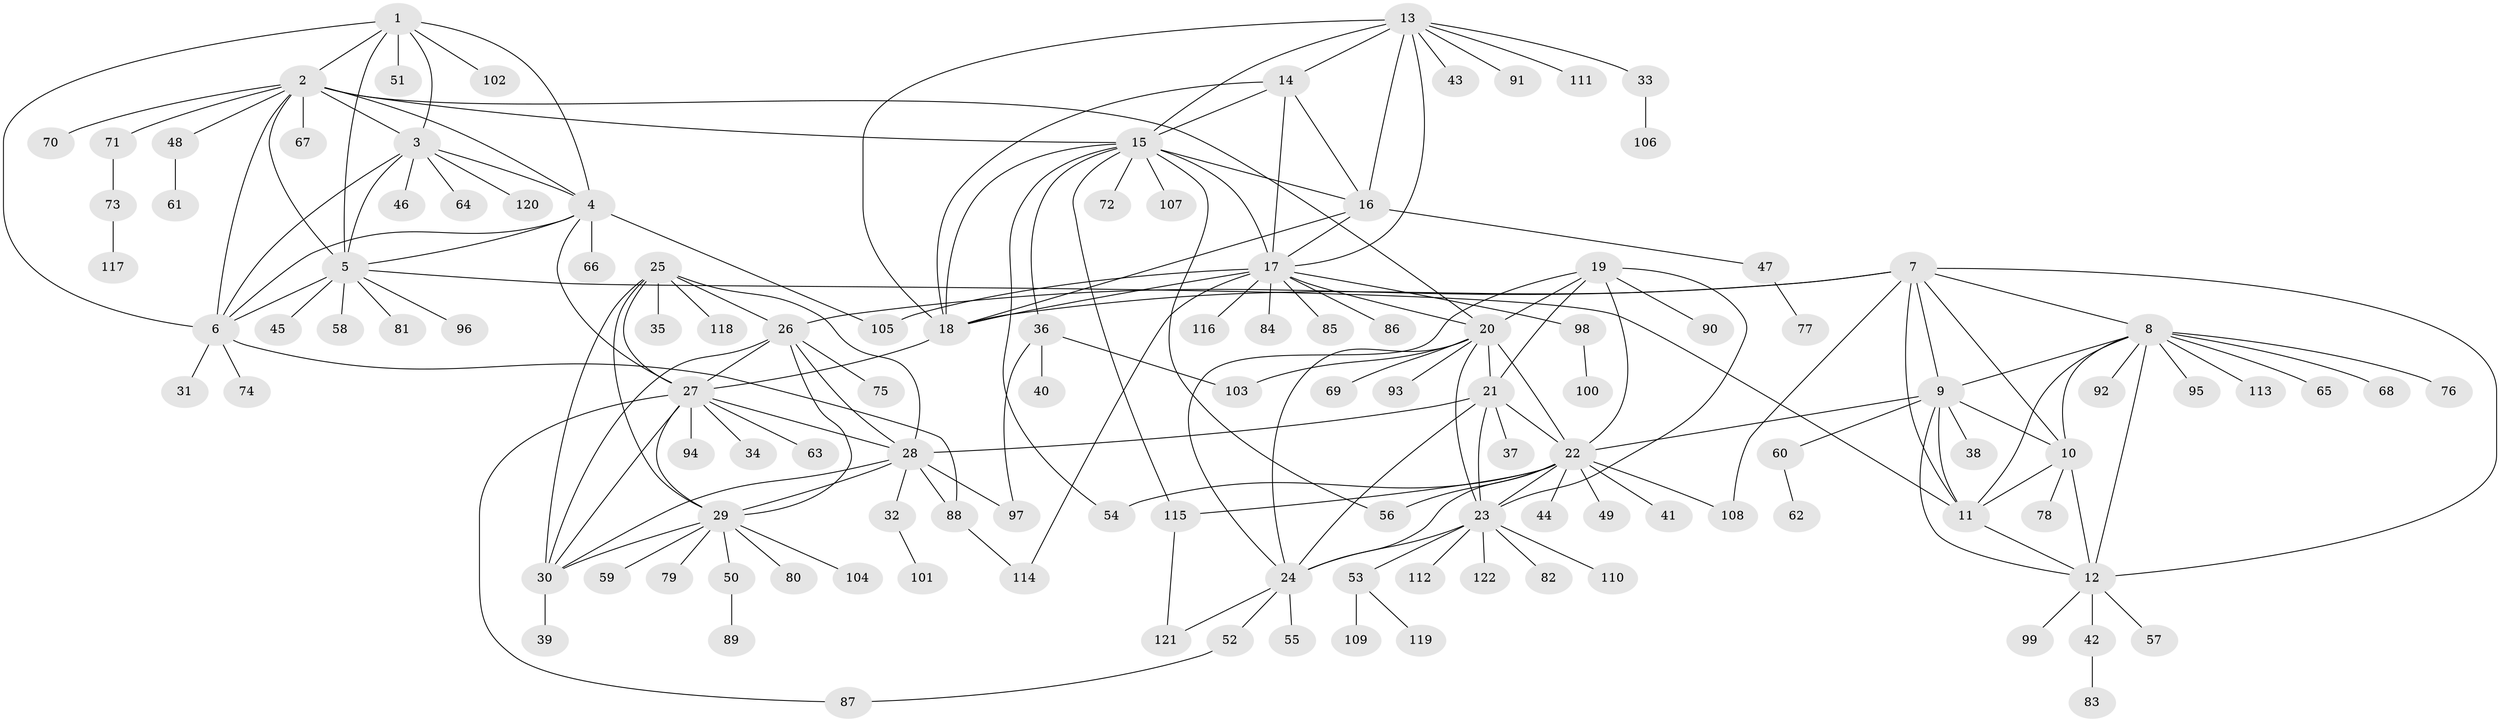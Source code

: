 // Generated by graph-tools (version 1.1) at 2025/50/03/09/25 03:50:35]
// undirected, 122 vertices, 188 edges
graph export_dot {
graph [start="1"]
  node [color=gray90,style=filled];
  1;
  2;
  3;
  4;
  5;
  6;
  7;
  8;
  9;
  10;
  11;
  12;
  13;
  14;
  15;
  16;
  17;
  18;
  19;
  20;
  21;
  22;
  23;
  24;
  25;
  26;
  27;
  28;
  29;
  30;
  31;
  32;
  33;
  34;
  35;
  36;
  37;
  38;
  39;
  40;
  41;
  42;
  43;
  44;
  45;
  46;
  47;
  48;
  49;
  50;
  51;
  52;
  53;
  54;
  55;
  56;
  57;
  58;
  59;
  60;
  61;
  62;
  63;
  64;
  65;
  66;
  67;
  68;
  69;
  70;
  71;
  72;
  73;
  74;
  75;
  76;
  77;
  78;
  79;
  80;
  81;
  82;
  83;
  84;
  85;
  86;
  87;
  88;
  89;
  90;
  91;
  92;
  93;
  94;
  95;
  96;
  97;
  98;
  99;
  100;
  101;
  102;
  103;
  104;
  105;
  106;
  107;
  108;
  109;
  110;
  111;
  112;
  113;
  114;
  115;
  116;
  117;
  118;
  119;
  120;
  121;
  122;
  1 -- 2;
  1 -- 3;
  1 -- 4;
  1 -- 5;
  1 -- 6;
  1 -- 51;
  1 -- 102;
  2 -- 3;
  2 -- 4;
  2 -- 5;
  2 -- 6;
  2 -- 15;
  2 -- 20;
  2 -- 48;
  2 -- 67;
  2 -- 70;
  2 -- 71;
  3 -- 4;
  3 -- 5;
  3 -- 6;
  3 -- 46;
  3 -- 64;
  3 -- 120;
  4 -- 5;
  4 -- 6;
  4 -- 27;
  4 -- 66;
  4 -- 105;
  5 -- 6;
  5 -- 11;
  5 -- 45;
  5 -- 58;
  5 -- 81;
  5 -- 96;
  6 -- 31;
  6 -- 74;
  6 -- 88;
  7 -- 8;
  7 -- 9;
  7 -- 10;
  7 -- 11;
  7 -- 12;
  7 -- 18;
  7 -- 26;
  7 -- 108;
  8 -- 9;
  8 -- 10;
  8 -- 11;
  8 -- 12;
  8 -- 65;
  8 -- 68;
  8 -- 76;
  8 -- 92;
  8 -- 95;
  8 -- 113;
  9 -- 10;
  9 -- 11;
  9 -- 12;
  9 -- 22;
  9 -- 38;
  9 -- 60;
  10 -- 11;
  10 -- 12;
  10 -- 78;
  11 -- 12;
  12 -- 42;
  12 -- 57;
  12 -- 99;
  13 -- 14;
  13 -- 15;
  13 -- 16;
  13 -- 17;
  13 -- 18;
  13 -- 33;
  13 -- 43;
  13 -- 91;
  13 -- 111;
  14 -- 15;
  14 -- 16;
  14 -- 17;
  14 -- 18;
  15 -- 16;
  15 -- 17;
  15 -- 18;
  15 -- 36;
  15 -- 54;
  15 -- 56;
  15 -- 72;
  15 -- 107;
  15 -- 115;
  16 -- 17;
  16 -- 18;
  16 -- 47;
  17 -- 18;
  17 -- 20;
  17 -- 84;
  17 -- 85;
  17 -- 86;
  17 -- 98;
  17 -- 105;
  17 -- 114;
  17 -- 116;
  18 -- 27;
  19 -- 20;
  19 -- 21;
  19 -- 22;
  19 -- 23;
  19 -- 24;
  19 -- 90;
  20 -- 21;
  20 -- 22;
  20 -- 23;
  20 -- 24;
  20 -- 69;
  20 -- 93;
  20 -- 103;
  21 -- 22;
  21 -- 23;
  21 -- 24;
  21 -- 28;
  21 -- 37;
  22 -- 23;
  22 -- 24;
  22 -- 41;
  22 -- 44;
  22 -- 49;
  22 -- 54;
  22 -- 56;
  22 -- 108;
  22 -- 115;
  23 -- 24;
  23 -- 53;
  23 -- 82;
  23 -- 110;
  23 -- 112;
  23 -- 122;
  24 -- 52;
  24 -- 55;
  24 -- 121;
  25 -- 26;
  25 -- 27;
  25 -- 28;
  25 -- 29;
  25 -- 30;
  25 -- 35;
  25 -- 118;
  26 -- 27;
  26 -- 28;
  26 -- 29;
  26 -- 30;
  26 -- 75;
  27 -- 28;
  27 -- 29;
  27 -- 30;
  27 -- 34;
  27 -- 63;
  27 -- 87;
  27 -- 94;
  28 -- 29;
  28 -- 30;
  28 -- 32;
  28 -- 88;
  28 -- 97;
  29 -- 30;
  29 -- 50;
  29 -- 59;
  29 -- 79;
  29 -- 80;
  29 -- 104;
  30 -- 39;
  32 -- 101;
  33 -- 106;
  36 -- 40;
  36 -- 97;
  36 -- 103;
  42 -- 83;
  47 -- 77;
  48 -- 61;
  50 -- 89;
  52 -- 87;
  53 -- 109;
  53 -- 119;
  60 -- 62;
  71 -- 73;
  73 -- 117;
  88 -- 114;
  98 -- 100;
  115 -- 121;
}
